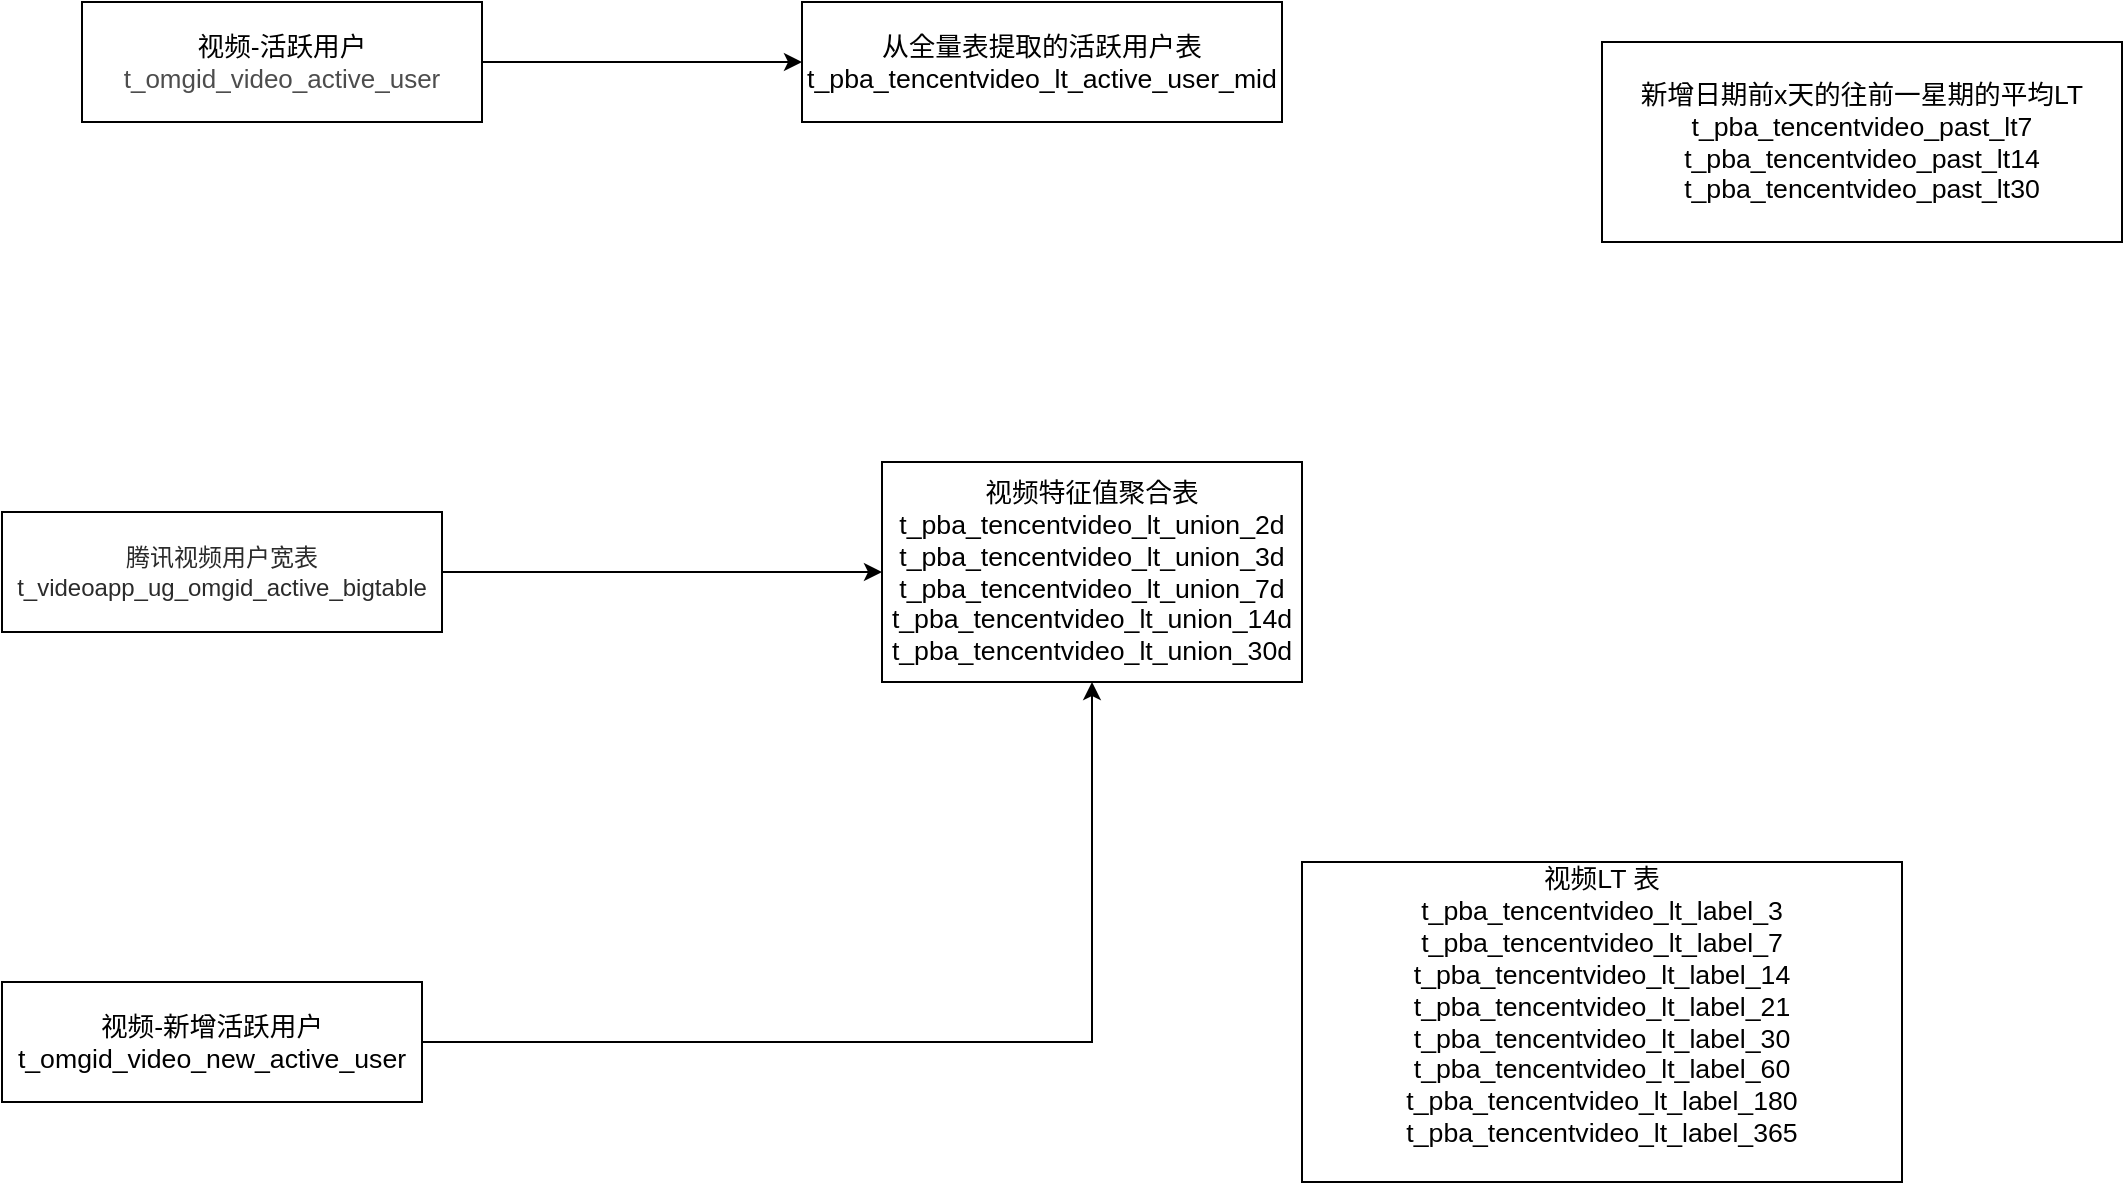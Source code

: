 <mxfile version="13.6.2" type="github">
  <diagram id="U0eXUEgoprwh8FzhrCKP" name="Page-1">
    <mxGraphModel dx="1673" dy="1038" grid="1" gridSize="10" guides="1" tooltips="1" connect="1" arrows="1" fold="1" page="1" pageScale="1" pageWidth="1654" pageHeight="2336" math="0" shadow="0">
      <root>
        <mxCell id="0" />
        <mxCell id="1" parent="0" />
        <mxCell id="ccjNXINSuA02H1ZCqQi0-5" style="edgeStyle=orthogonalEdgeStyle;rounded=0;orthogonalLoop=1;jettySize=auto;html=1;exitX=1;exitY=0.5;exitDx=0;exitDy=0;entryX=0;entryY=0.5;entryDx=0;entryDy=0;" edge="1" parent="1" source="ccjNXINSuA02H1ZCqQi0-1" target="ccjNXINSuA02H1ZCqQi0-4">
          <mxGeometry relative="1" as="geometry" />
        </mxCell>
        <mxCell id="ccjNXINSuA02H1ZCqQi0-1" value="&lt;span style=&quot;font-family: &amp;#34;microsoft yahei&amp;#34; , ; font-size: 13.333px ; text-align: left ; background-color: rgb(255 , 255 , 255)&quot;&gt;视频-活跃用户&lt;/span&gt;&lt;span style=&quot;color: rgb(77 , 77 , 77) ; font-family: &amp;#34;helvetica neue for number&amp;#34; , , &amp;#34;blinkmacsystemfont&amp;#34; , &amp;#34;segoe ui&amp;#34; , &amp;#34;roboto&amp;#34; , &amp;#34;pingfang sc&amp;#34; , &amp;#34;hiragino sans gb&amp;#34; , &amp;#34;microsoft yahei&amp;#34; , &amp;#34;helvetica neue&amp;#34; , &amp;#34;helvetica&amp;#34; , &amp;#34;arial&amp;#34; , sans-serif ; font-size: 13px ; background-color: rgb(255 , 255 , 255)&quot;&gt;&lt;br&gt;t_omgid_video_active_user&lt;/span&gt;" style="rounded=0;whiteSpace=wrap;html=1;" vertex="1" parent="1">
          <mxGeometry x="100" y="130" width="200" height="60" as="geometry" />
        </mxCell>
        <mxCell id="ccjNXINSuA02H1ZCqQi0-7" style="edgeStyle=orthogonalEdgeStyle;rounded=0;orthogonalLoop=1;jettySize=auto;html=1;exitX=1;exitY=0.5;exitDx=0;exitDy=0;entryX=0;entryY=0.5;entryDx=0;entryDy=0;" edge="1" parent="1" source="ccjNXINSuA02H1ZCqQi0-2" target="ccjNXINSuA02H1ZCqQi0-6">
          <mxGeometry relative="1" as="geometry" />
        </mxCell>
        <mxCell id="ccjNXINSuA02H1ZCqQi0-2" value="&lt;span style=&quot;color: rgb(43 , 43 , 43) ; font-family: &amp;#34;pingfang sc&amp;#34; , &amp;#34;microsoft yahei&amp;#34; , , , sans-serif ; background-color: rgb(255 , 255 , 255)&quot;&gt;腾讯视频用户宽表&lt;br&gt;t_videoapp_ug_omgid_active_bigtable&lt;/span&gt;" style="rounded=0;whiteSpace=wrap;html=1;" vertex="1" parent="1">
          <mxGeometry x="60" y="385" width="220" height="60" as="geometry" />
        </mxCell>
        <mxCell id="ccjNXINSuA02H1ZCqQi0-8" style="edgeStyle=orthogonalEdgeStyle;rounded=0;orthogonalLoop=1;jettySize=auto;html=1;exitX=1;exitY=0.5;exitDx=0;exitDy=0;entryX=0.5;entryY=1;entryDx=0;entryDy=0;" edge="1" parent="1" source="ccjNXINSuA02H1ZCqQi0-3" target="ccjNXINSuA02H1ZCqQi0-6">
          <mxGeometry relative="1" as="geometry" />
        </mxCell>
        <mxCell id="ccjNXINSuA02H1ZCqQi0-3" value="&lt;span style=&quot;font-family: &amp;#34;microsoft yahei&amp;#34; , ; font-size: 13.333px ; text-align: left ; background-color: rgb(255 , 255 , 255)&quot;&gt;视频-新增活跃用户&lt;/span&gt;&lt;span style=&quot;font-family: &amp;#34;microsoft yahei&amp;#34; , ; font-size: 13.333px ; text-align: left ; background-color: rgb(255 , 255 , 255)&quot;&gt;&lt;br&gt;t_omgid_video_new_active_user&lt;/span&gt;" style="rounded=0;whiteSpace=wrap;html=1;" vertex="1" parent="1">
          <mxGeometry x="60" y="620" width="210" height="60" as="geometry" />
        </mxCell>
        <mxCell id="ccjNXINSuA02H1ZCqQi0-4" value="&lt;span style=&quot;font-family: &amp;#34;microsoft yahei&amp;#34; , ; font-size: 13.333px ; text-align: left ; background-color: rgb(255 , 255 , 255)&quot;&gt;从全量表提取的活跃用户表&lt;/span&gt;&lt;span style=&quot;font-family: &amp;#34;microsoft yahei&amp;#34; , ; font-size: 13.333px ; text-align: left ; background-color: rgb(255 , 255 , 255)&quot;&gt;&lt;br&gt;t_pba_tencentvideo_lt_active_user_mid&lt;/span&gt;" style="rounded=0;whiteSpace=wrap;html=1;" vertex="1" parent="1">
          <mxGeometry x="460" y="130" width="240" height="60" as="geometry" />
        </mxCell>
        <mxCell id="ccjNXINSuA02H1ZCqQi0-6" value="&lt;span style=&quot;font-family: &amp;#34;microsoft yahei&amp;#34; , ; font-size: 13.333px ; text-align: left ; background-color: rgb(255 , 255 , 255)&quot;&gt;视频特征值聚合表&lt;br&gt;t_pba_tencentvideo_lt_union_2d&lt;br&gt;&lt;/span&gt;&lt;span style=&quot;font-family: &amp;#34;microsoft yahei&amp;#34; , ; font-size: 13.333px ; text-align: left ; background-color: rgb(255 , 255 , 255)&quot;&gt;t_pba_tencentvideo_lt_union_3d&lt;br&gt;&lt;/span&gt;&lt;span style=&quot;font-family: &amp;#34;microsoft yahei&amp;#34; , ; font-size: 13.333px ; text-align: left ; background-color: rgb(255 , 255 , 255)&quot;&gt;t_pba_tencentvideo_lt_union_7d&lt;br&gt;&lt;/span&gt;&lt;span style=&quot;font-family: &amp;#34;microsoft yahei&amp;#34; , ; font-size: 13.333px ; text-align: left ; background-color: rgb(255 , 255 , 255)&quot;&gt;t_pba_tencentvideo_lt_union_14d&lt;br&gt;&lt;/span&gt;&lt;span style=&quot;font-family: &amp;#34;microsoft yahei&amp;#34; , ; font-size: 13.333px ; text-align: left ; background-color: rgb(255 , 255 , 255)&quot;&gt;t_pba_tencentvideo_lt_union_30d&lt;/span&gt;&lt;span style=&quot;font-family: &amp;#34;microsoft yahei&amp;#34; , ; font-size: 13.333px ; text-align: left ; background-color: rgb(255 , 255 , 255)&quot;&gt;&lt;br&gt;&lt;/span&gt;" style="rounded=0;whiteSpace=wrap;html=1;" vertex="1" parent="1">
          <mxGeometry x="500" y="360" width="210" height="110" as="geometry" />
        </mxCell>
        <mxCell id="ccjNXINSuA02H1ZCqQi0-9" value="&lt;span style=&quot;font-family: &amp;#34;microsoft yahei&amp;#34; , ; font-size: 13.333px ; text-align: left ; background-color: rgb(255 , 255 , 255)&quot;&gt;视频LT 表&lt;br&gt;t_pba_tencentvideo_lt_label_3&lt;br&gt;&lt;/span&gt;&lt;span style=&quot;font-family: &amp;#34;microsoft yahei&amp;#34; , ; font-size: 13.333px ; text-align: left ; background-color: rgb(255 , 255 , 255)&quot;&gt;t_pba_tencentvideo_lt_label_7&lt;br&gt;&lt;/span&gt;&lt;span style=&quot;font-family: &amp;#34;microsoft yahei&amp;#34; , ; font-size: 13.333px ; text-align: left ; background-color: rgb(255 , 255 , 255)&quot;&gt;t_pba_tencentvideo_lt_label_14&lt;br&gt;&lt;/span&gt;&lt;span style=&quot;font-family: &amp;#34;microsoft yahei&amp;#34; , ; font-size: 13.333px ; text-align: left ; background-color: rgb(255 , 255 , 255)&quot;&gt;t_pba_tencentvideo_lt_label_21&lt;br&gt;&lt;/span&gt;&lt;span style=&quot;font-family: &amp;#34;microsoft yahei&amp;#34; , ; font-size: 13.333px ; text-align: left ; background-color: rgb(255 , 255 , 255)&quot;&gt;t_pba_tencentvideo_lt_label_30&lt;br&gt;&lt;/span&gt;&lt;span style=&quot;font-family: &amp;#34;microsoft yahei&amp;#34; , ; font-size: 13.333px ; text-align: left ; background-color: rgb(255 , 255 , 255)&quot;&gt;t_pba_tencentvideo_lt_label_60&lt;br&gt;&lt;/span&gt;&lt;span style=&quot;font-family: &amp;#34;microsoft yahei&amp;#34; , ; font-size: 13.333px ; text-align: left ; background-color: rgb(255 , 255 , 255)&quot;&gt;t_pba_tencentvideo_lt_label_180&lt;br&gt;&lt;/span&gt;&lt;span style=&quot;font-family: &amp;#34;microsoft yahei&amp;#34; , ; font-size: 13.333px ; text-align: left ; background-color: rgb(255 , 255 , 255)&quot;&gt;t_pba_tencentvideo_lt_label_365&lt;br&gt;&lt;/span&gt;&lt;span style=&quot;font-family: &amp;#34;microsoft yahei&amp;#34; , ; font-size: 13.333px ; text-align: left ; background-color: rgb(255 , 255 , 255)&quot;&gt;&lt;br&gt;&lt;/span&gt;" style="rounded=0;whiteSpace=wrap;html=1;" vertex="1" parent="1">
          <mxGeometry x="710" y="560" width="300" height="160" as="geometry" />
        </mxCell>
        <mxCell id="ccjNXINSuA02H1ZCqQi0-10" value="&lt;span style=&quot;font-family: &amp;#34;microsoft yahei&amp;#34; , ; font-size: 13.333px ; text-align: left ; background-color: rgb(255 , 255 , 255)&quot;&gt;新增日期前x天的往前一星期的平均LT&lt;br&gt;t_pba_tencentvideo_past_lt7&lt;br&gt;&lt;/span&gt;&lt;span style=&quot;font-family: &amp;#34;microsoft yahei&amp;#34; , ; font-size: 13.333px ; text-align: left ; background-color: rgb(255 , 255 , 255)&quot;&gt;t_pba_tencentvideo_past_lt14&lt;br&gt;&lt;/span&gt;&lt;span style=&quot;font-family: &amp;#34;microsoft yahei&amp;#34; , ; font-size: 13.333px ; text-align: left ; background-color: rgb(255 , 255 , 255)&quot;&gt;t_pba_tencentvideo_past_lt30&lt;/span&gt;&lt;span style=&quot;font-family: &amp;#34;microsoft yahei&amp;#34; , ; font-size: 13.333px ; text-align: left ; background-color: rgb(255 , 255 , 255)&quot;&gt;&lt;br&gt;&lt;/span&gt;" style="rounded=0;whiteSpace=wrap;html=1;" vertex="1" parent="1">
          <mxGeometry x="860" y="150" width="260" height="100" as="geometry" />
        </mxCell>
      </root>
    </mxGraphModel>
  </diagram>
</mxfile>
